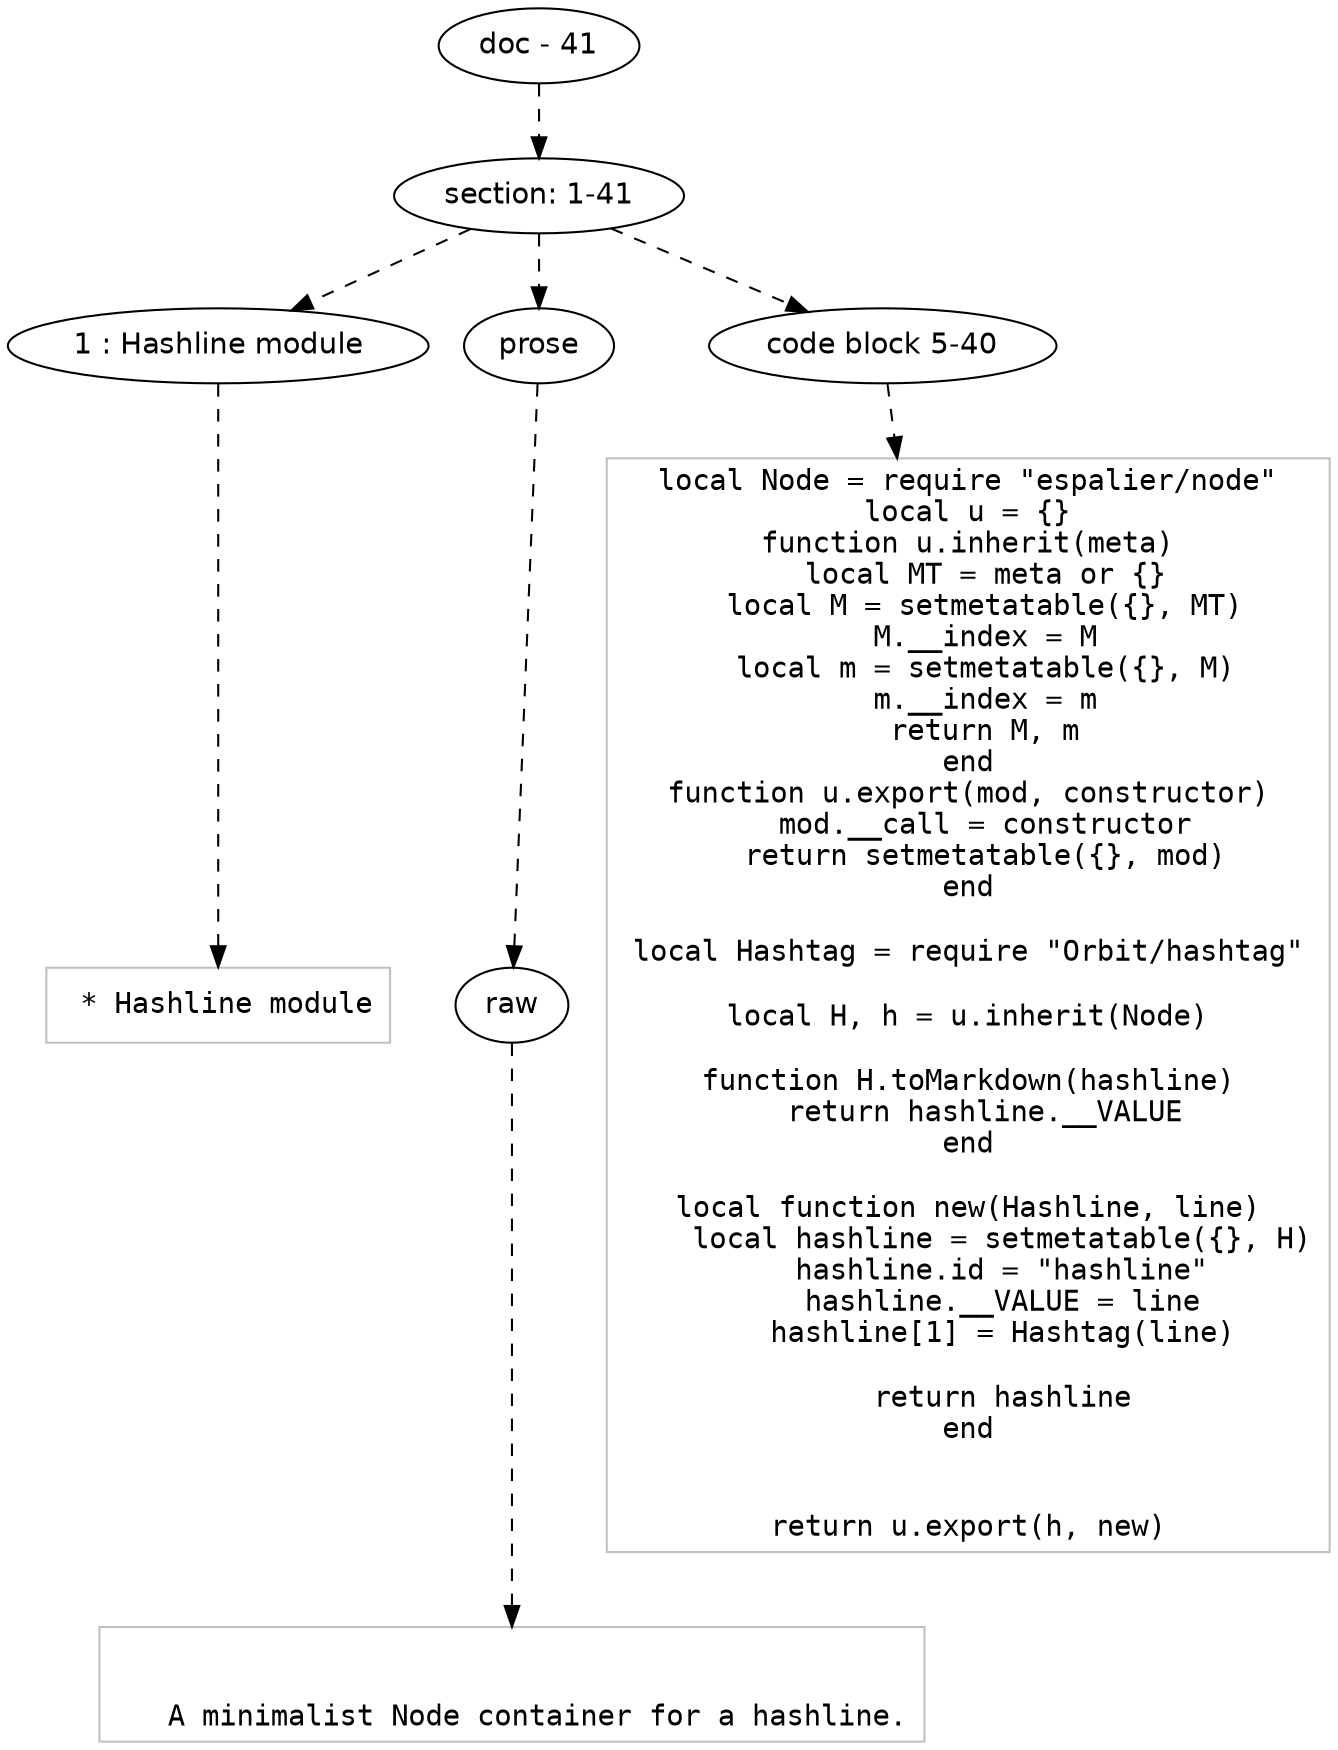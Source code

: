 digraph lpegNode {

node [fontname=Helvetica]
edge [style=dashed]

doc_0 [label="doc - 41"]


doc_0 -> { section_1}
{rank=same; section_1}

section_1 [label="section: 1-41"]


// END RANK doc_0

section_1 -> { header_2 prose_3 codeblock_4}
{rank=same; header_2 prose_3 codeblock_4}

header_2 [label="1 : Hashline module"]

prose_3 [label="prose"]

codeblock_4 [label="code block 5-40"]


// END RANK section_1

header_2 -> leaf_5
leaf_5  [color=Gray,shape=rectangle,fontname=Inconsolata,label=" * Hashline module"]
// END RANK header_2

prose_3 -> { raw_6}
{rank=same; raw_6}

raw_6 [label="raw"]


// END RANK prose_3

raw_6 -> leaf_7
leaf_7  [color=Gray,shape=rectangle,fontname=Inconsolata,label="

   A minimalist Node container for a hashline.
"]
// END RANK raw_6

codeblock_4 -> leaf_8
leaf_8  [color=Gray,shape=rectangle,fontname=Inconsolata,label="local Node = require \"espalier/node\"
local u = {}
function u.inherit(meta)
  local MT = meta or {}
  local M = setmetatable({}, MT)
  M.__index = M
  local m = setmetatable({}, M)
  m.__index = m
  return M, m
end
function u.export(mod, constructor)
  mod.__call = constructor
  return setmetatable({}, mod)
end

local Hashtag = require \"Orbit/hashtag\"

local H, h = u.inherit(Node)

function H.toMarkdown(hashline)
  return hashline.__VALUE
end

local function new(Hashline, line)
    local hashline = setmetatable({}, H)
    hashline.id = \"hashline\"
    hashline.__VALUE = line
    hashline[1] = Hashtag(line)

    return hashline
end


return u.export(h, new)"]
// END RANK codeblock_4


}
